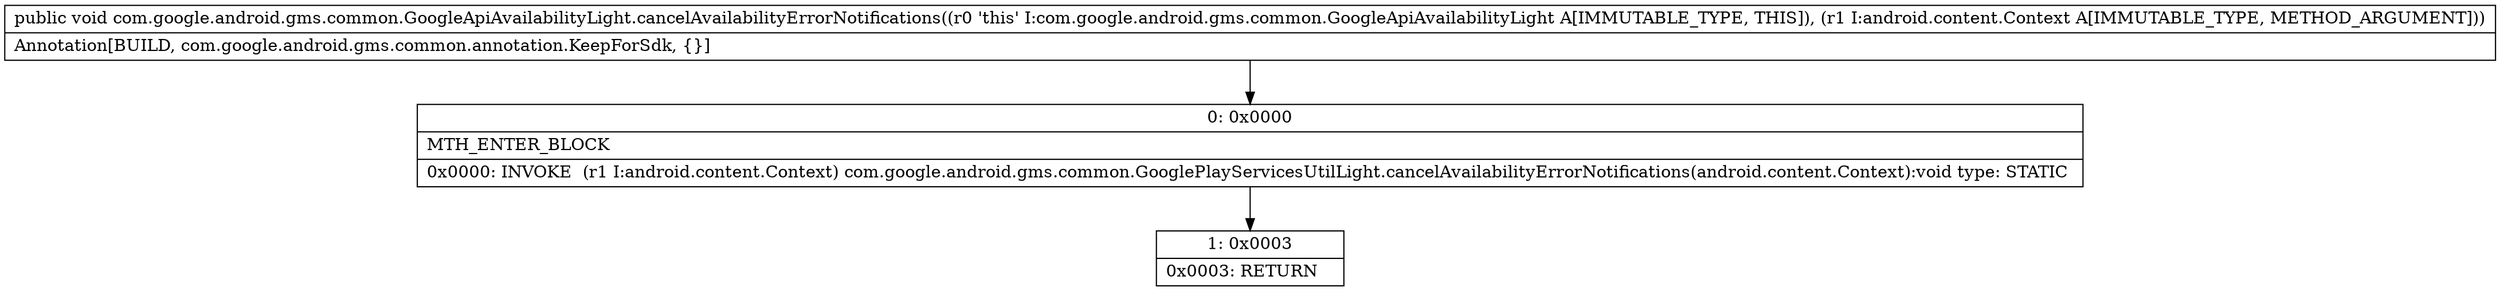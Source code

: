 digraph "CFG forcom.google.android.gms.common.GoogleApiAvailabilityLight.cancelAvailabilityErrorNotifications(Landroid\/content\/Context;)V" {
Node_0 [shape=record,label="{0\:\ 0x0000|MTH_ENTER_BLOCK\l|0x0000: INVOKE  (r1 I:android.content.Context) com.google.android.gms.common.GooglePlayServicesUtilLight.cancelAvailabilityErrorNotifications(android.content.Context):void type: STATIC \l}"];
Node_1 [shape=record,label="{1\:\ 0x0003|0x0003: RETURN   \l}"];
MethodNode[shape=record,label="{public void com.google.android.gms.common.GoogleApiAvailabilityLight.cancelAvailabilityErrorNotifications((r0 'this' I:com.google.android.gms.common.GoogleApiAvailabilityLight A[IMMUTABLE_TYPE, THIS]), (r1 I:android.content.Context A[IMMUTABLE_TYPE, METHOD_ARGUMENT]))  | Annotation[BUILD, com.google.android.gms.common.annotation.KeepForSdk, \{\}]\l}"];
MethodNode -> Node_0;
Node_0 -> Node_1;
}

